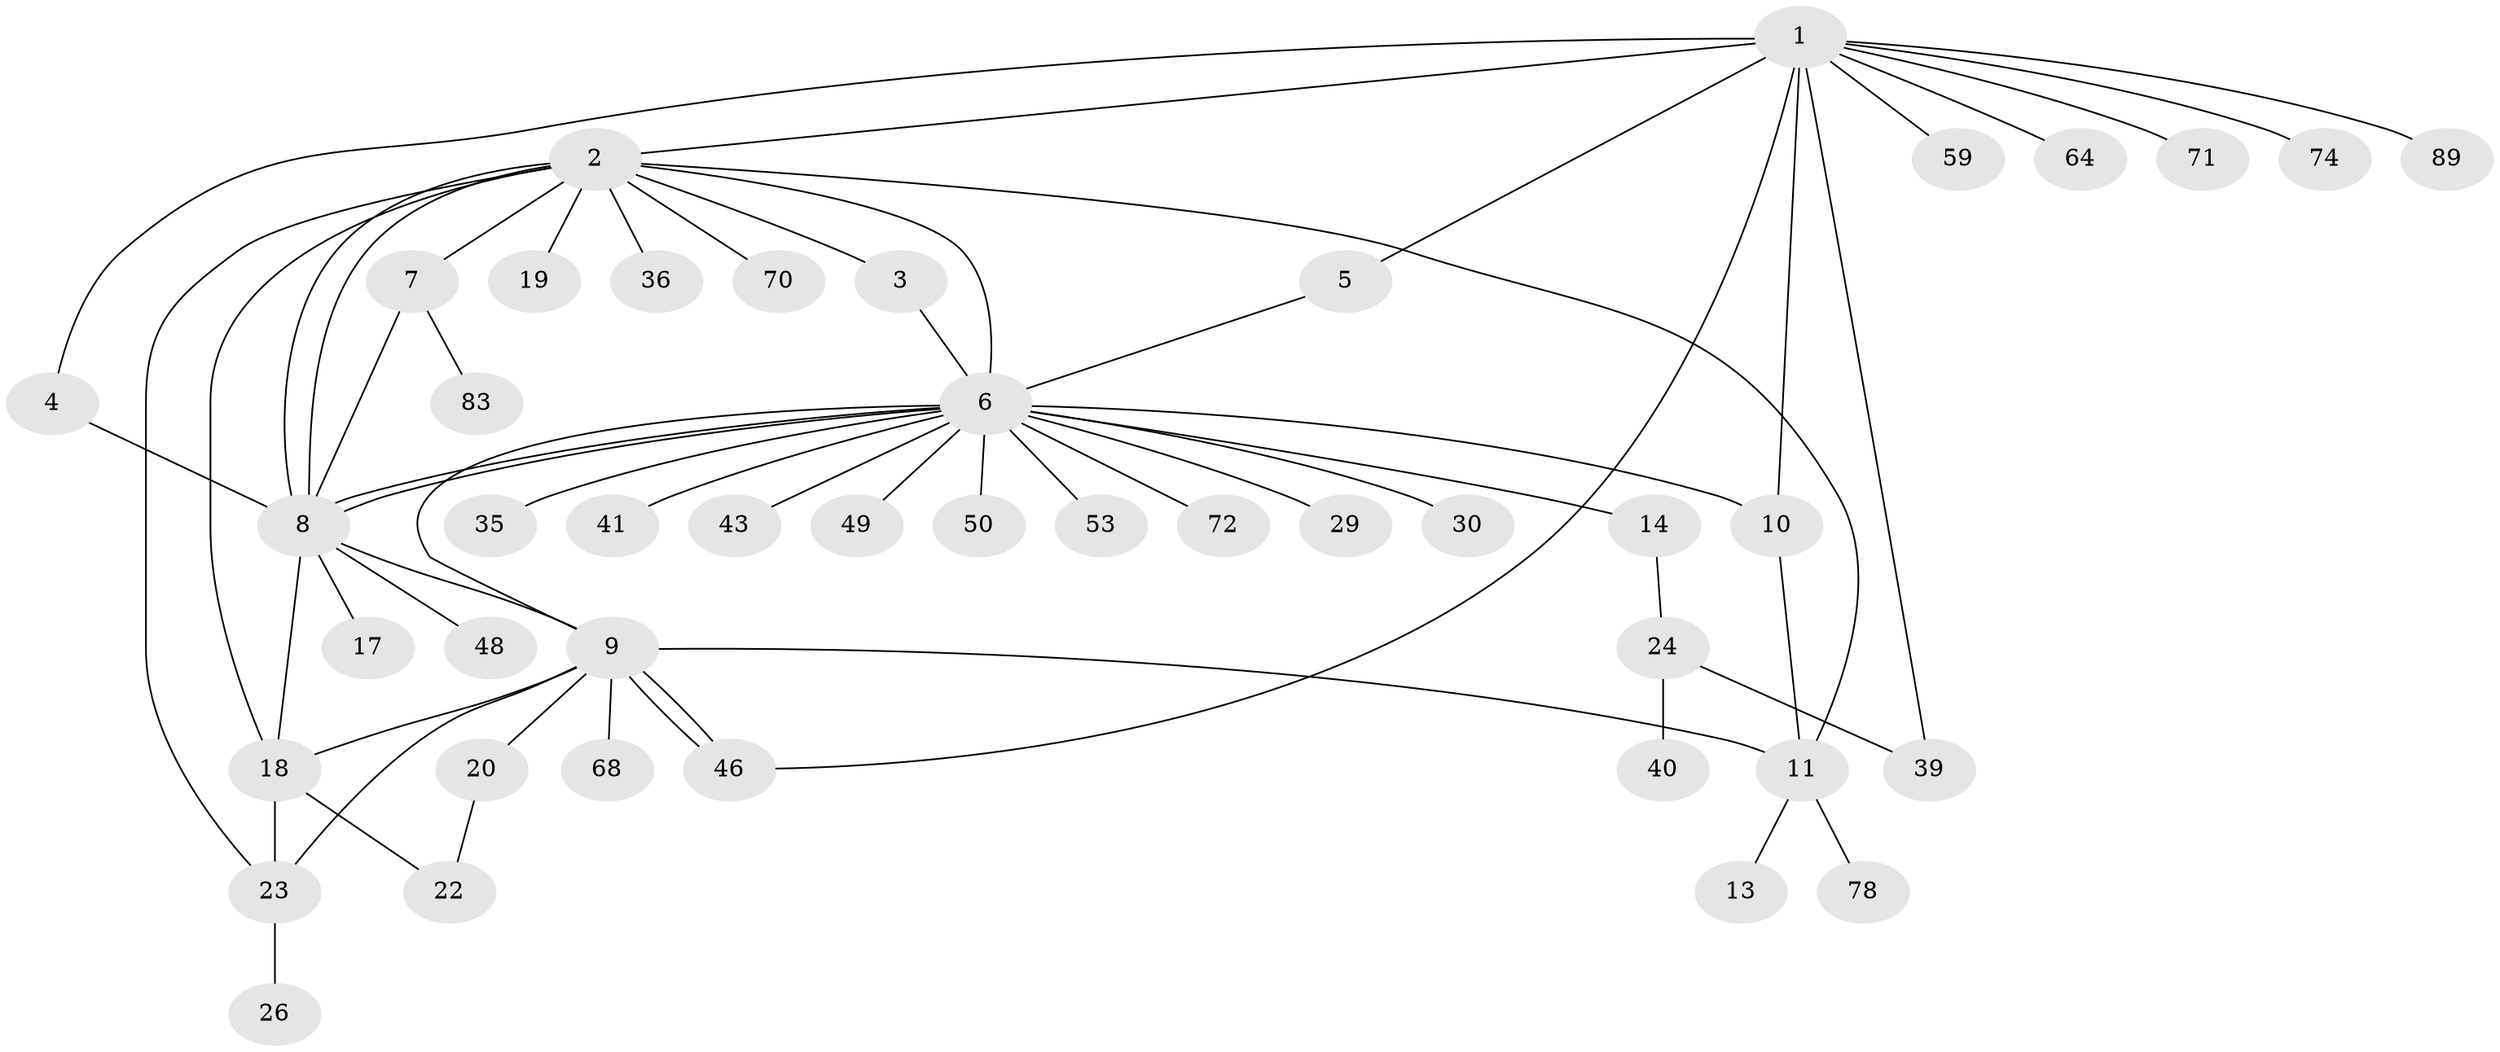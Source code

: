 // original degree distribution, {13: 0.011235955056179775, 18: 0.011235955056179775, 4: 0.056179775280898875, 2: 0.1797752808988764, 21: 0.011235955056179775, 3: 0.10112359550561797, 15: 0.011235955056179775, 10: 0.011235955056179775, 6: 0.02247191011235955, 1: 0.5168539325842697, 11: 0.011235955056179775, 5: 0.056179775280898875}
// Generated by graph-tools (version 1.1) at 2025/14/03/09/25 04:14:38]
// undirected, 44 vertices, 62 edges
graph export_dot {
graph [start="1"]
  node [color=gray90,style=filled];
  1 [super="+16"];
  2 [super="+51+21+12+15+65+55+37+28"];
  3 [super="+63+42"];
  4;
  5;
  6;
  7;
  8 [super="+45+47+33+73+84+34"];
  9 [super="+66"];
  10;
  11;
  13;
  14;
  17;
  18 [super="+61+76+87+58+31+32+25+27"];
  19;
  20 [super="+82"];
  22;
  23 [super="+38"];
  24 [super="+88+57"];
  26;
  29;
  30;
  35;
  36;
  39 [super="+44"];
  40;
  41;
  43;
  46 [super="+62"];
  48;
  49;
  50;
  53;
  59;
  64;
  68;
  70;
  71;
  72;
  74;
  78 [super="+81"];
  83;
  89;
  1 -- 2 [weight=3];
  1 -- 4;
  1 -- 5;
  1 -- 10;
  1 -- 39;
  1 -- 46;
  1 -- 59;
  1 -- 64;
  1 -- 71;
  1 -- 74;
  1 -- 89;
  2 -- 3;
  2 -- 7;
  2 -- 8 [weight=5];
  2 -- 8;
  2 -- 11 [weight=2];
  2 -- 36;
  2 -- 18 [weight=2];
  2 -- 19;
  2 -- 6 [weight=3];
  2 -- 23;
  2 -- 70;
  3 -- 6;
  4 -- 8;
  5 -- 6;
  6 -- 8 [weight=2];
  6 -- 8;
  6 -- 9;
  6 -- 10;
  6 -- 14;
  6 -- 29;
  6 -- 30;
  6 -- 35;
  6 -- 41;
  6 -- 43;
  6 -- 49;
  6 -- 50;
  6 -- 53;
  6 -- 72;
  7 -- 8;
  7 -- 83;
  8 -- 17 [weight=2];
  8 -- 48;
  8 -- 18 [weight=2];
  8 -- 9;
  9 -- 18 [weight=2];
  9 -- 20;
  9 -- 23;
  9 -- 46;
  9 -- 46;
  9 -- 68;
  9 -- 11;
  10 -- 11;
  11 -- 13;
  11 -- 78;
  14 -- 24;
  18 -- 23;
  18 -- 22;
  20 -- 22;
  23 -- 26;
  24 -- 39;
  24 -- 40;
}
